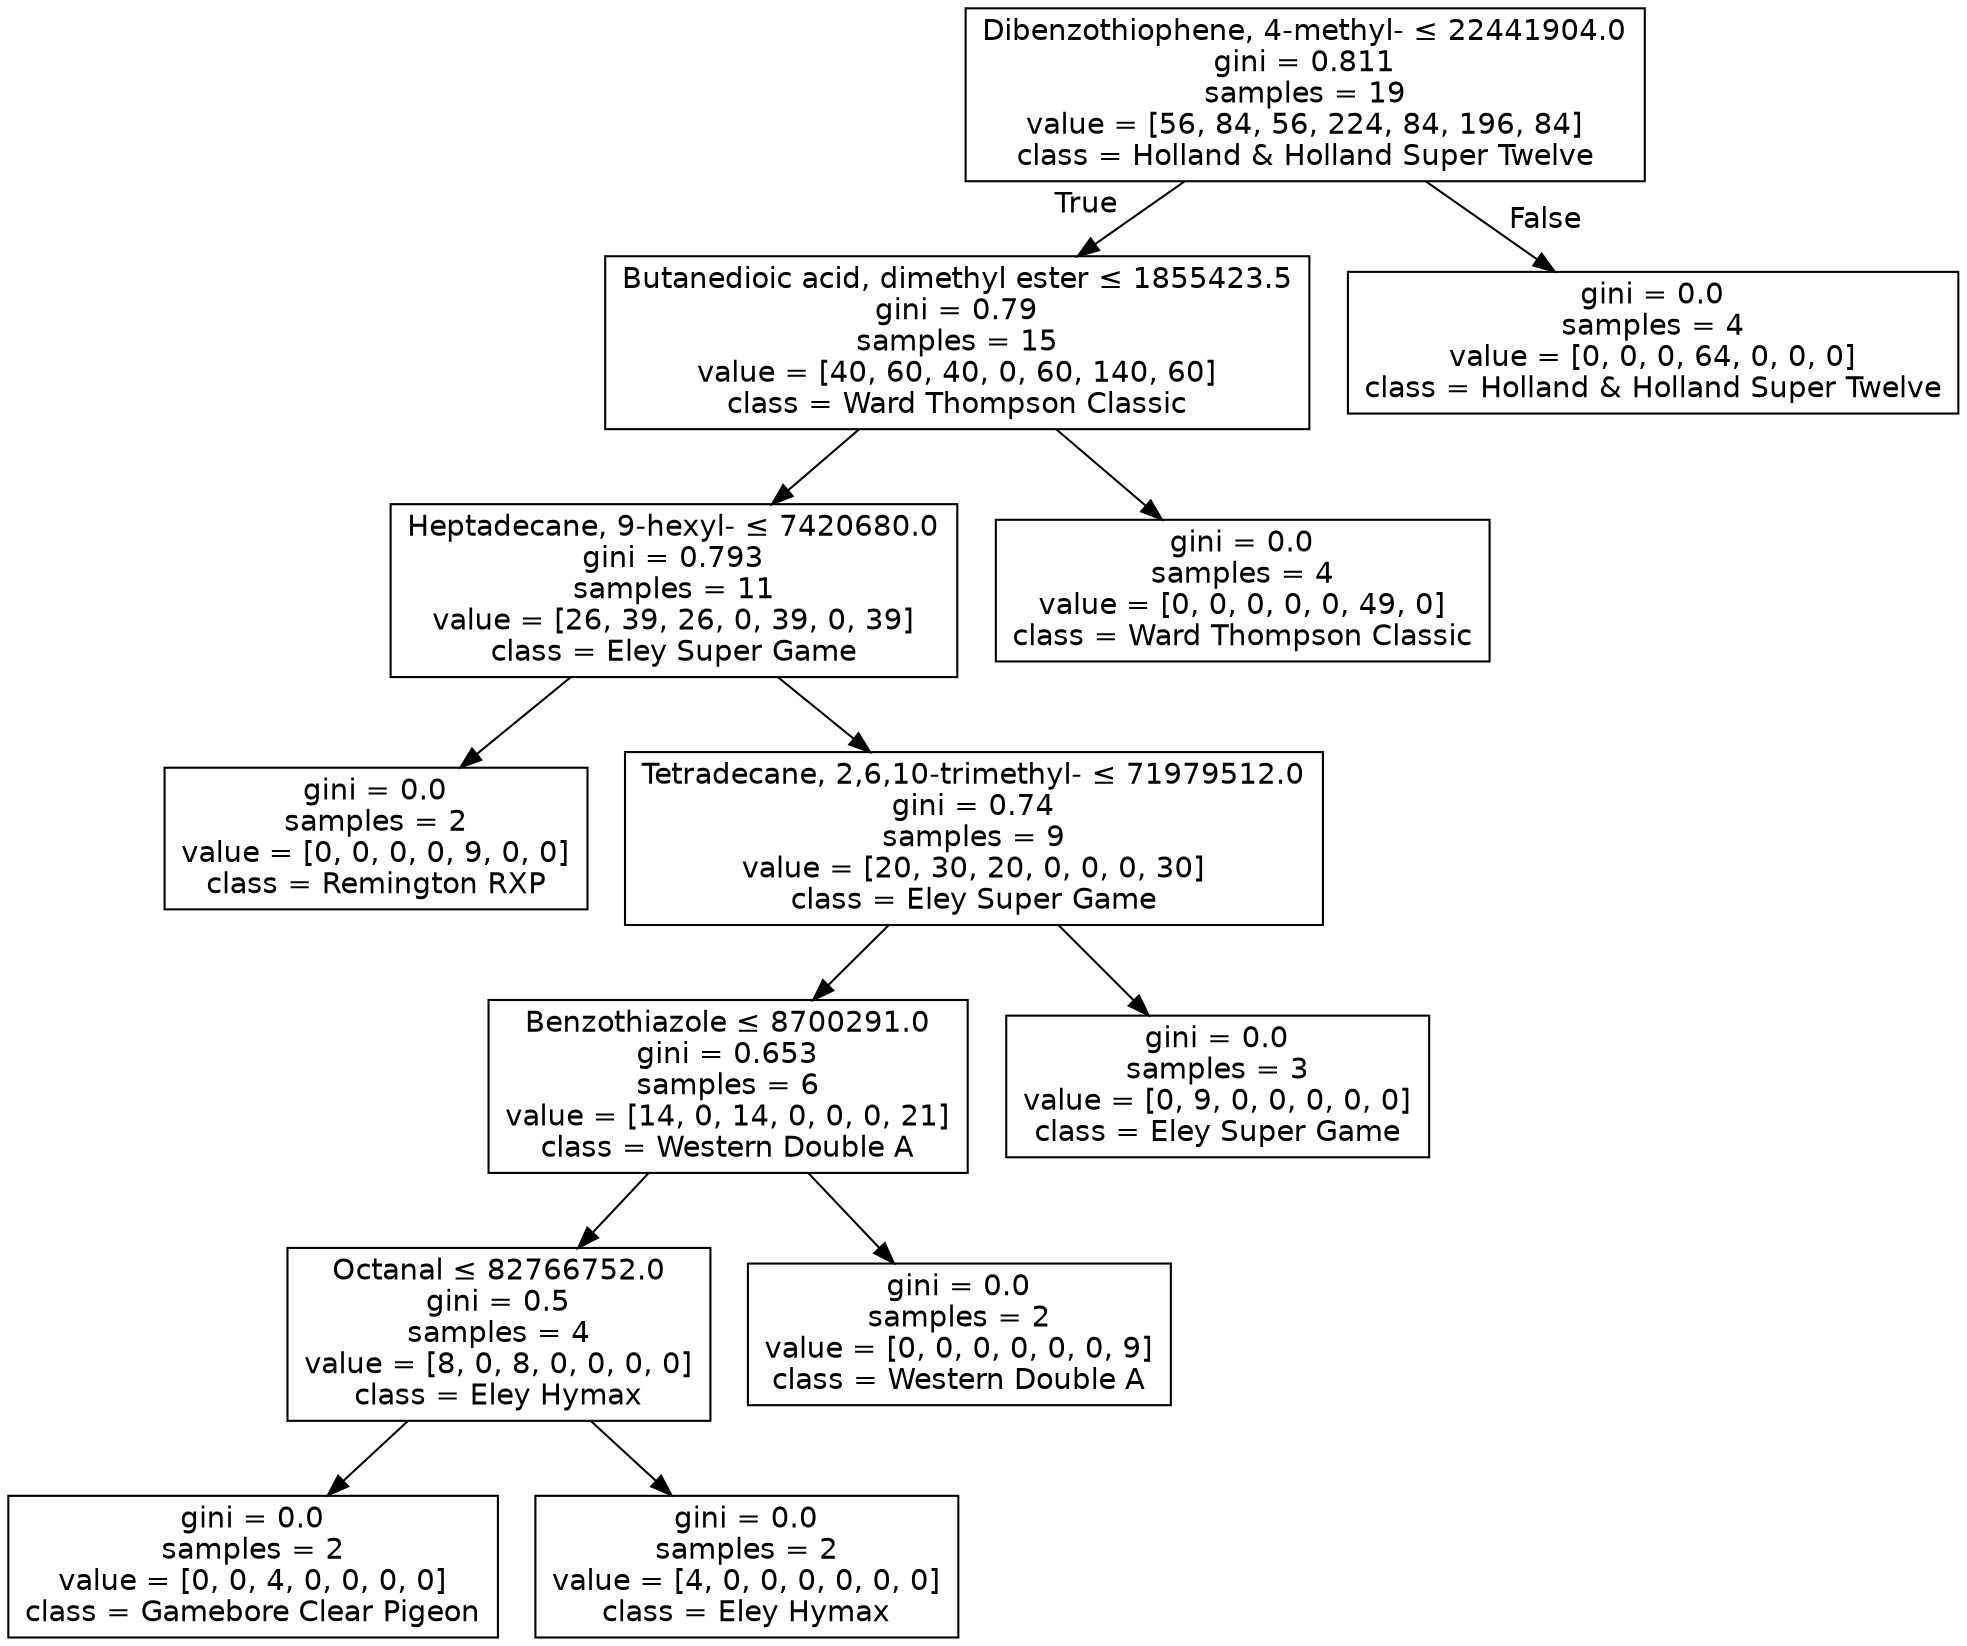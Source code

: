 digraph Tree {
node [shape=box, fontname="helvetica"] ;
edge [fontname="helvetica"] ;
0 [label=<Dibenzothiophene, 4-methyl- &le; 22441904.0<br/>gini = 0.811<br/>samples = 19<br/>value = [56, 84, 56, 224, 84, 196, 84]<br/>class = Holland &amp; Holland Super Twelve>] ;
1 [label=<Butanedioic acid, dimethyl ester &le; 1855423.5<br/>gini = 0.79<br/>samples = 15<br/>value = [40, 60, 40, 0, 60, 140, 60]<br/>class = Ward Thompson Classic>] ;
0 -> 1 [labeldistance=2.5, labelangle=45, headlabel="True"] ;
2 [label=<Heptadecane, 9-hexyl- &le; 7420680.0<br/>gini = 0.793<br/>samples = 11<br/>value = [26, 39, 26, 0, 39, 0, 39]<br/>class = Eley Super Game>] ;
1 -> 2 ;
3 [label=<gini = 0.0<br/>samples = 2<br/>value = [0, 0, 0, 0, 9, 0, 0]<br/>class = Remington RXP>] ;
2 -> 3 ;
4 [label=<Tetradecane, 2,6,10-trimethyl- &le; 71979512.0<br/>gini = 0.74<br/>samples = 9<br/>value = [20, 30, 20, 0, 0, 0, 30]<br/>class = Eley Super Game>] ;
2 -> 4 ;
5 [label=<Benzothiazole &le; 8700291.0<br/>gini = 0.653<br/>samples = 6<br/>value = [14, 0, 14, 0, 0, 0, 21]<br/>class = Western Double A>] ;
4 -> 5 ;
6 [label=<Octanal &le; 82766752.0<br/>gini = 0.5<br/>samples = 4<br/>value = [8, 0, 8, 0, 0, 0, 0]<br/>class = Eley Hymax>] ;
5 -> 6 ;
7 [label=<gini = 0.0<br/>samples = 2<br/>value = [0, 0, 4, 0, 0, 0, 0]<br/>class = Gamebore Clear Pigeon>] ;
6 -> 7 ;
8 [label=<gini = 0.0<br/>samples = 2<br/>value = [4, 0, 0, 0, 0, 0, 0]<br/>class = Eley Hymax>] ;
6 -> 8 ;
9 [label=<gini = 0.0<br/>samples = 2<br/>value = [0, 0, 0, 0, 0, 0, 9]<br/>class = Western Double A>] ;
5 -> 9 ;
10 [label=<gini = 0.0<br/>samples = 3<br/>value = [0, 9, 0, 0, 0, 0, 0]<br/>class = Eley Super Game>] ;
4 -> 10 ;
11 [label=<gini = 0.0<br/>samples = 4<br/>value = [0, 0, 0, 0, 0, 49, 0]<br/>class = Ward Thompson Classic>] ;
1 -> 11 ;
12 [label=<gini = 0.0<br/>samples = 4<br/>value = [0, 0, 0, 64, 0, 0, 0]<br/>class = Holland &amp; Holland Super Twelve>] ;
0 -> 12 [labeldistance=2.5, labelangle=-45, headlabel="False"] ;
}
